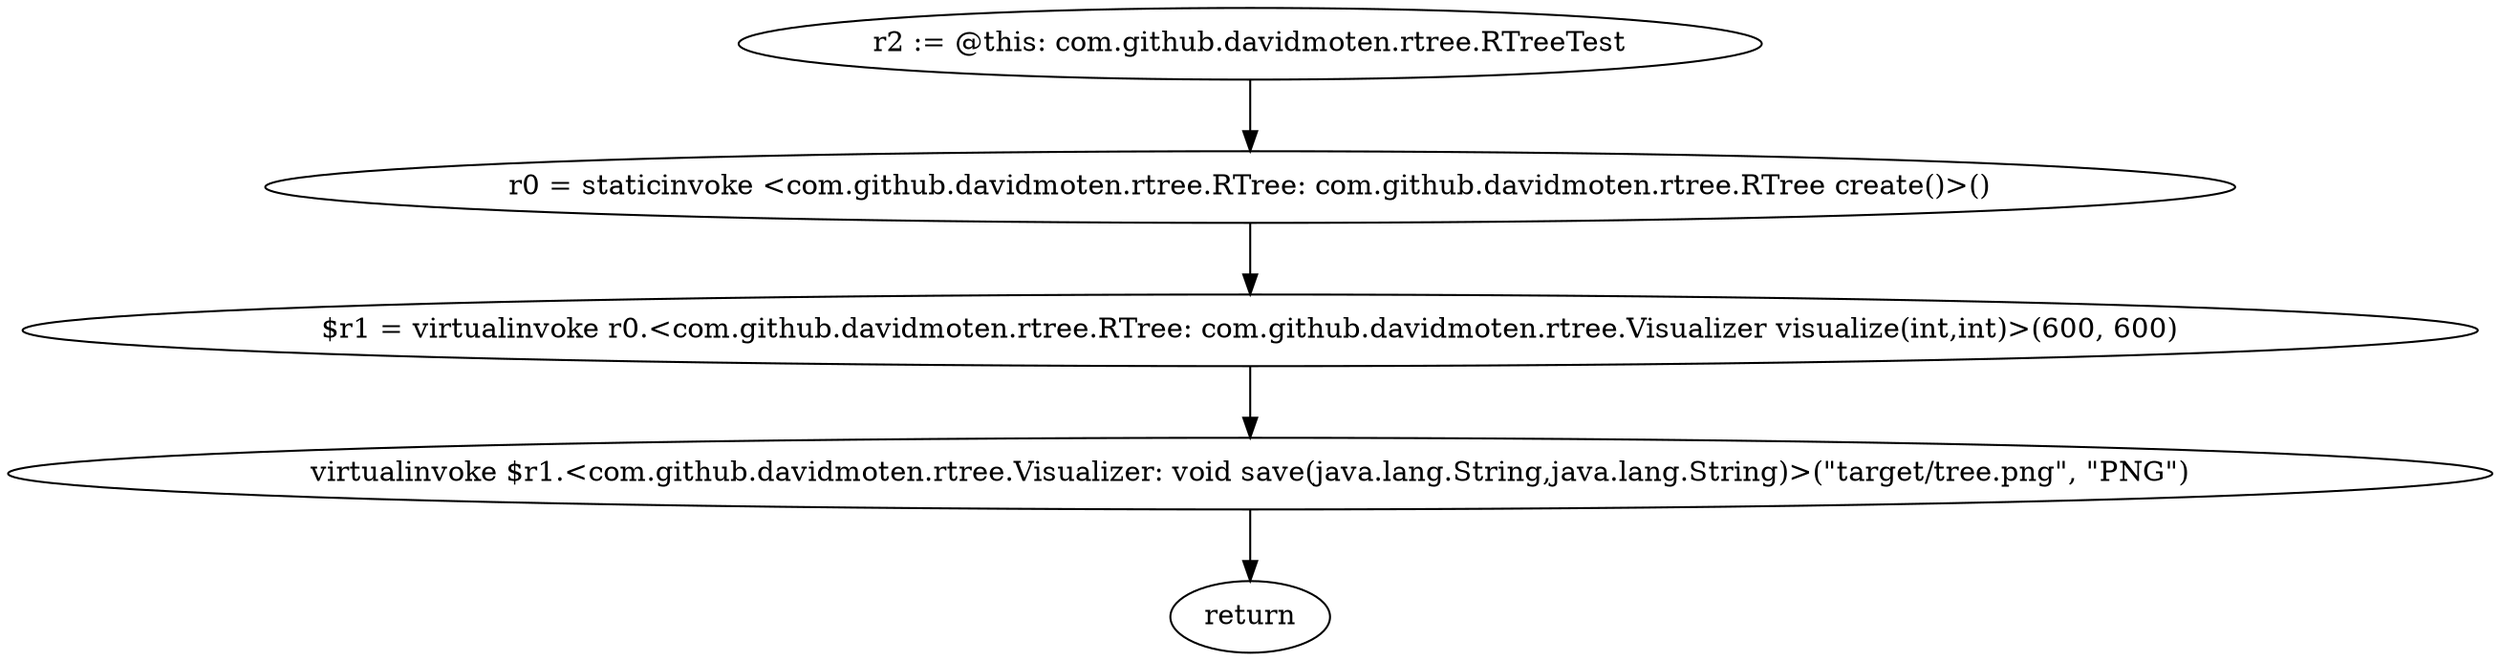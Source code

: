 digraph "unitGraph" {
    "r2 := @this: com.github.davidmoten.rtree.RTreeTest"
    "r0 = staticinvoke <com.github.davidmoten.rtree.RTree: com.github.davidmoten.rtree.RTree create()>()"
    "$r1 = virtualinvoke r0.<com.github.davidmoten.rtree.RTree: com.github.davidmoten.rtree.Visualizer visualize(int,int)>(600, 600)"
    "virtualinvoke $r1.<com.github.davidmoten.rtree.Visualizer: void save(java.lang.String,java.lang.String)>(\"target/tree.png\", \"PNG\")"
    "return"
    "r2 := @this: com.github.davidmoten.rtree.RTreeTest"->"r0 = staticinvoke <com.github.davidmoten.rtree.RTree: com.github.davidmoten.rtree.RTree create()>()";
    "r0 = staticinvoke <com.github.davidmoten.rtree.RTree: com.github.davidmoten.rtree.RTree create()>()"->"$r1 = virtualinvoke r0.<com.github.davidmoten.rtree.RTree: com.github.davidmoten.rtree.Visualizer visualize(int,int)>(600, 600)";
    "$r1 = virtualinvoke r0.<com.github.davidmoten.rtree.RTree: com.github.davidmoten.rtree.Visualizer visualize(int,int)>(600, 600)"->"virtualinvoke $r1.<com.github.davidmoten.rtree.Visualizer: void save(java.lang.String,java.lang.String)>(\"target/tree.png\", \"PNG\")";
    "virtualinvoke $r1.<com.github.davidmoten.rtree.Visualizer: void save(java.lang.String,java.lang.String)>(\"target/tree.png\", \"PNG\")"->"return";
}
